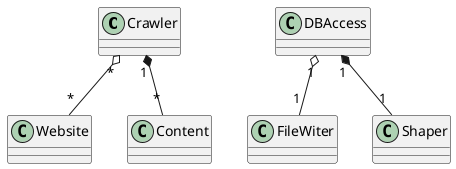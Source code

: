 @startuml

Crawler "*" o-- "*" Website
Crawler "1" *-- "*" Content

DBAccess "1" o-- "1" FileWiter
DBAccess "1" *-- "1" Shaper
@enduml